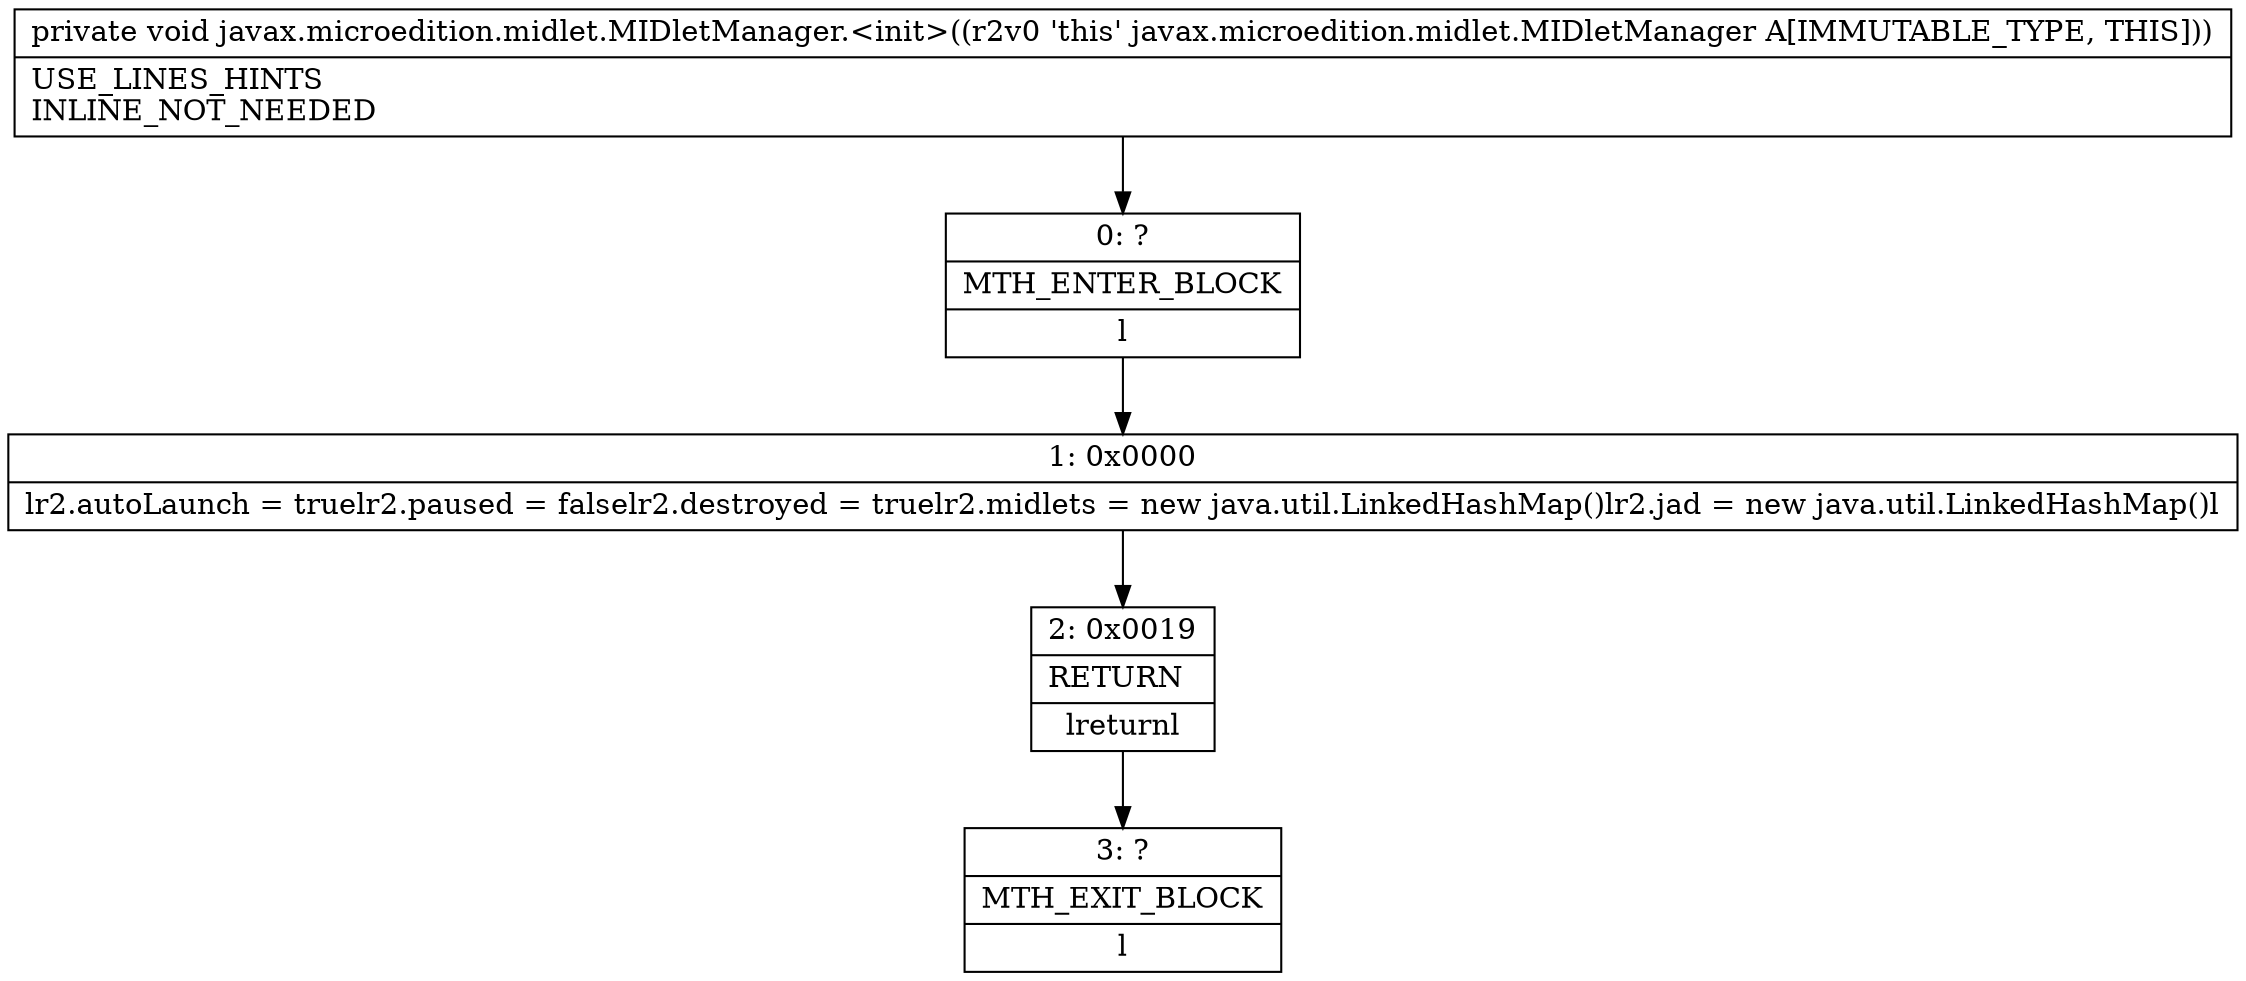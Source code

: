 digraph "CFG forjavax.microedition.midlet.MIDletManager.\<init\>()V" {
Node_0 [shape=record,label="{0\:\ ?|MTH_ENTER_BLOCK\l|l}"];
Node_1 [shape=record,label="{1\:\ 0x0000|lr2.autoLaunch = truelr2.paused = falselr2.destroyed = truelr2.midlets = new java.util.LinkedHashMap()lr2.jad = new java.util.LinkedHashMap()l}"];
Node_2 [shape=record,label="{2\:\ 0x0019|RETURN\l|lreturnl}"];
Node_3 [shape=record,label="{3\:\ ?|MTH_EXIT_BLOCK\l|l}"];
MethodNode[shape=record,label="{private void javax.microedition.midlet.MIDletManager.\<init\>((r2v0 'this' javax.microedition.midlet.MIDletManager A[IMMUTABLE_TYPE, THIS]))  | USE_LINES_HINTS\lINLINE_NOT_NEEDED\l}"];
MethodNode -> Node_0;
Node_0 -> Node_1;
Node_1 -> Node_2;
Node_2 -> Node_3;
}

